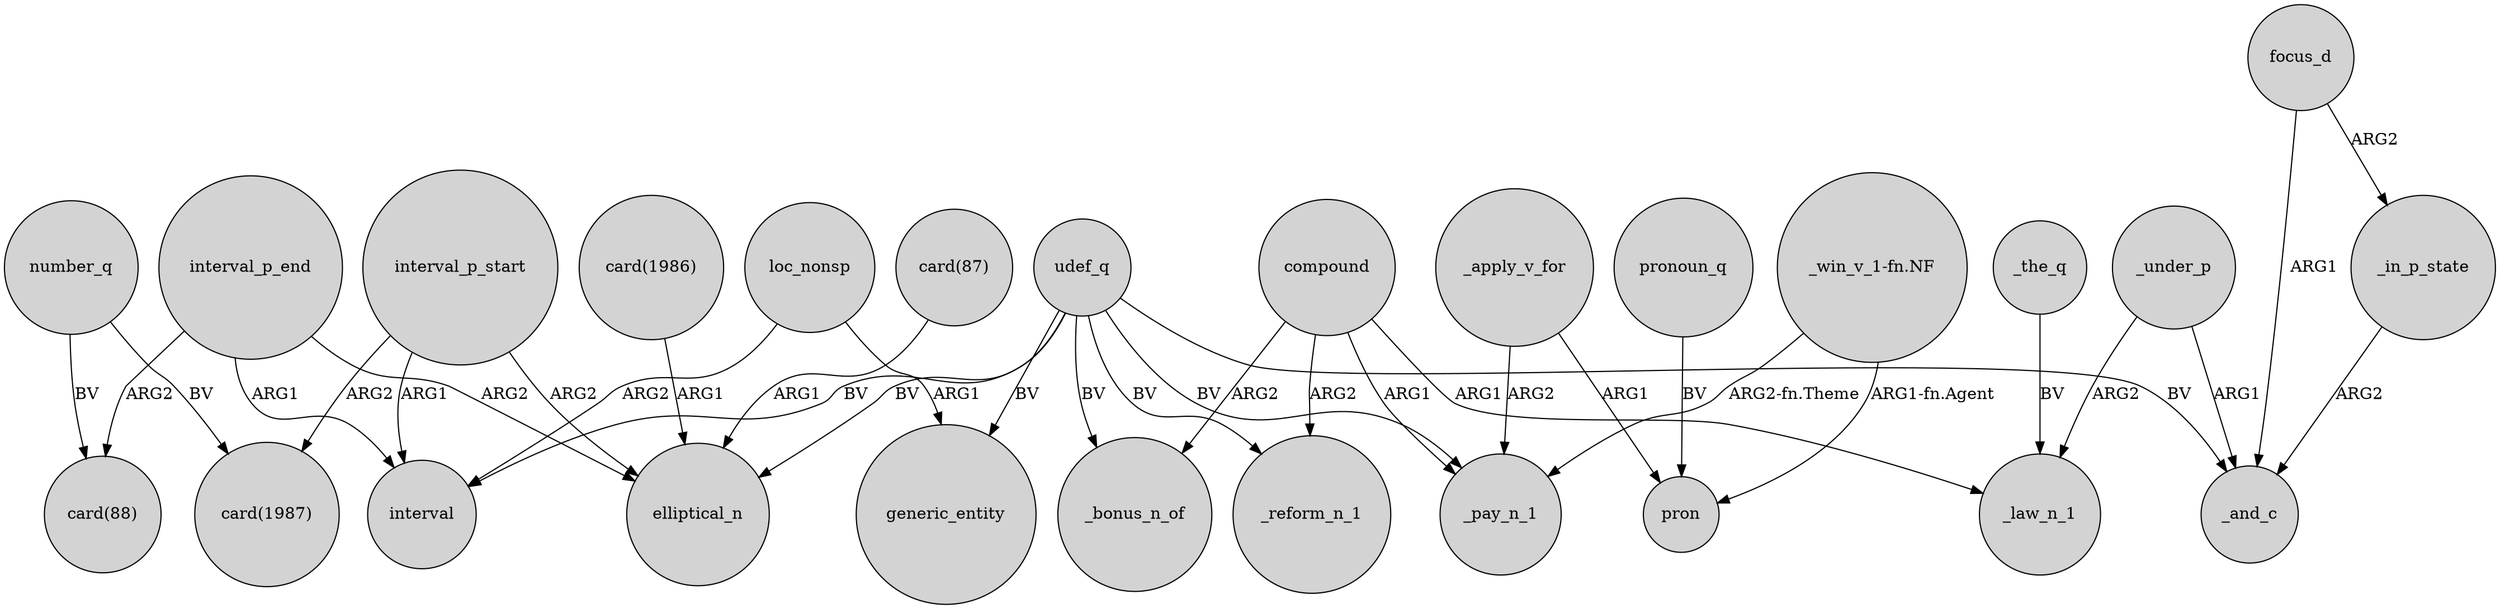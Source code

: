 digraph {
	node [shape=circle style=filled]
	loc_nonsp -> interval [label=ARG2]
	udef_q -> generic_entity [label=BV]
	udef_q -> elliptical_n [label=BV]
	"card(87)" -> elliptical_n [label=ARG1]
	number_q -> "card(88)" [label=BV]
	"_win_v_1-fn.NF" -> _pay_n_1 [label="ARG2-fn.Theme"]
	compound -> _reform_n_1 [label=ARG2]
	focus_d -> _in_p_state [label=ARG2]
	loc_nonsp -> generic_entity [label=ARG1]
	interval_p_end -> elliptical_n [label=ARG2]
	compound -> _pay_n_1 [label=ARG1]
	interval_p_start -> elliptical_n [label=ARG2]
	compound -> _bonus_n_of [label=ARG2]
	udef_q -> _reform_n_1 [label=BV]
	_under_p -> _and_c [label=ARG1]
	pronoun_q -> pron [label=BV]
	"card(1986)" -> elliptical_n [label=ARG1]
	_apply_v_for -> pron [label=ARG1]
	interval_p_start -> interval [label=ARG1]
	number_q -> "card(1987)" [label=BV]
	_the_q -> _law_n_1 [label=BV]
	focus_d -> _and_c [label=ARG1]
	_apply_v_for -> _pay_n_1 [label=ARG2]
	interval_p_end -> interval [label=ARG1]
	"_win_v_1-fn.NF" -> pron [label="ARG1-fn.Agent"]
	compound -> _law_n_1 [label=ARG1]
	interval_p_start -> "card(1987)" [label=ARG2]
	udef_q -> _and_c [label=BV]
	udef_q -> _bonus_n_of [label=BV]
	interval_p_end -> "card(88)" [label=ARG2]
	udef_q -> interval [label=BV]
	_in_p_state -> _and_c [label=ARG2]
	udef_q -> _pay_n_1 [label=BV]
	_under_p -> _law_n_1 [label=ARG2]
}
